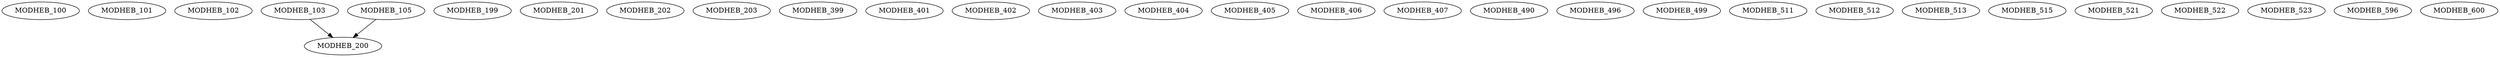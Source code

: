 digraph G {
    MODHEB_100;
    MODHEB_101;
    MODHEB_102;
    MODHEB_103;
    MODHEB_105;
    MODHEB_199;
    edge [color=black];
    MODHEB_103 -> MODHEB_200;
    MODHEB_105 -> MODHEB_200;
    MODHEB_201;
    MODHEB_202;
    MODHEB_203;
    MODHEB_399;
    MODHEB_401;
    MODHEB_402;
    MODHEB_403;
    MODHEB_404;
    MODHEB_405;
    MODHEB_406;
    MODHEB_407;
    MODHEB_490;
    MODHEB_496;
    MODHEB_499;
    MODHEB_511;
    MODHEB_512;
    MODHEB_513;
    MODHEB_515;
    MODHEB_521;
    MODHEB_522;
    MODHEB_523;
    MODHEB_596;
    MODHEB_600;
}
